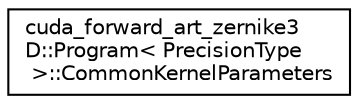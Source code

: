 digraph "Graphical Class Hierarchy"
{
  edge [fontname="Helvetica",fontsize="10",labelfontname="Helvetica",labelfontsize="10"];
  node [fontname="Helvetica",fontsize="10",shape=record];
  rankdir="LR";
  Node0 [label="cuda_forward_art_zernike3\lD::Program\< PrecisionType\l \>::CommonKernelParameters",height=0.2,width=0.4,color="black", fillcolor="white", style="filled",URL="$structcuda__forward__art__zernike3D_1_1Program_1_1CommonKernelParameters.html"];
}

